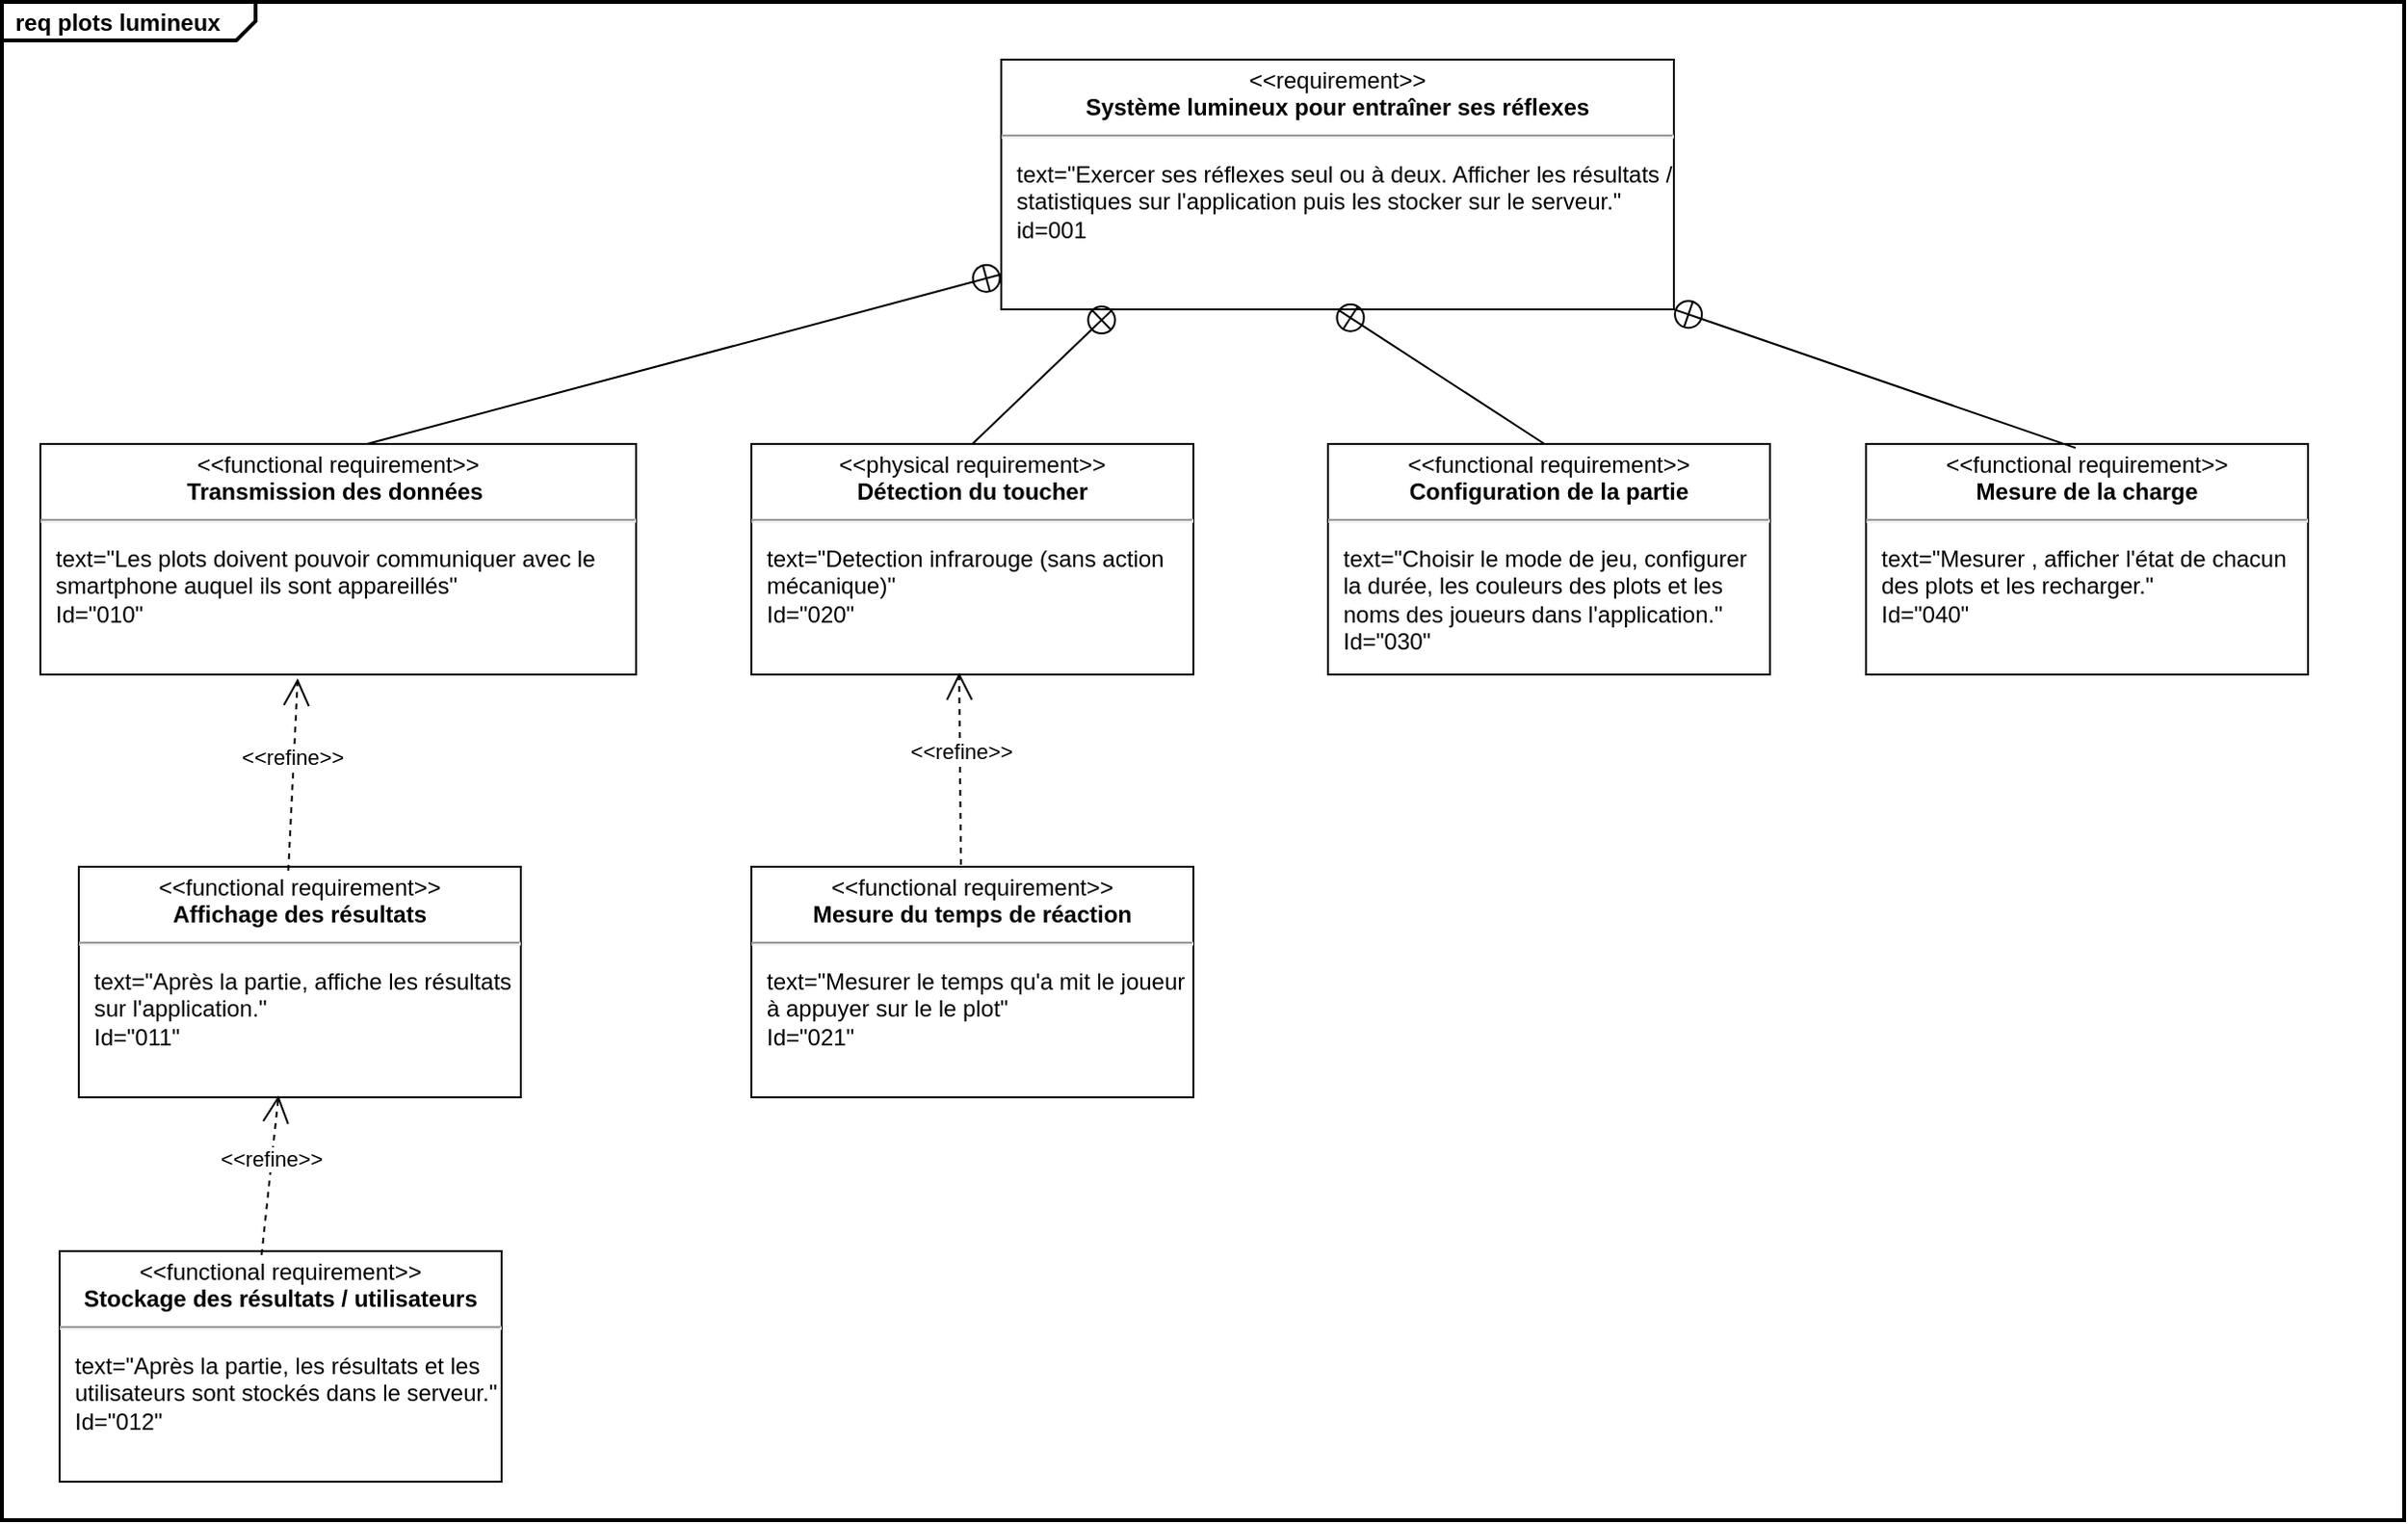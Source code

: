 <mxfile version="13.6.2" type="device"><diagram id="xEKONcXhp6gIXxUL8J_u" name="Page-1"><mxGraphModel dx="1422" dy="2111" grid="1" gridSize="10" guides="1" tooltips="1" connect="1" arrows="1" fold="1" page="1" pageScale="1" pageWidth="827" pageHeight="1169" math="0" shadow="0"><root><mxCell id="0"/><mxCell id="1" parent="0"/><mxCell id="A2YJ6pcdXGHkDEUpRYp5-1" value="&lt;p style=&quot;margin: 0px ; margin-top: 4px ; margin-left: 7px ; text-align: left&quot;&gt;&lt;span&gt;req&lt;/span&gt;&amp;nbsp;plots lumineux&lt;/p&gt;" style="html=1;shape=mxgraph.sysml.package;overflow=fill;labelX=132;strokeWidth=2;align=center;fontStyle=1" vertex="1" parent="1"><mxGeometry x="100" y="-10" width="1250" height="790" as="geometry"/></mxCell><mxCell id="A2YJ6pcdXGHkDEUpRYp5-3" value="&lt;p style=&quot;margin: 0px ; margin-top: 4px ; text-align: center&quot;&gt;&amp;lt;&amp;lt;requirement&amp;gt;&amp;gt;&lt;br&gt;&lt;b&gt;Système lumineux pour entraîner ses réflexes&lt;/b&gt;&lt;/p&gt;&lt;hr&gt;&lt;p&gt;&lt;/p&gt;&lt;p style=&quot;margin: 0px 0px 0px 8px ; text-align: left&quot;&gt;text=&quot;Exercer ses réflexes seul ou à deux. Afficher les résultats / statistiques sur l'application puis les stocker sur le serveur.&quot;&lt;/p&gt;&lt;p style=&quot;margin: 0px 0px 0px 8px ; text-align: left&quot;&gt;id=001&lt;/p&gt;" style="shape=rect;overflow=fill;html=1;whiteSpace=wrap;align=center;" vertex="1" parent="1"><mxGeometry x="620" y="20" width="350" height="130" as="geometry"/></mxCell><mxCell id="A2YJ6pcdXGHkDEUpRYp5-4" value="&lt;p style=&quot;margin: 0px ; margin-top: 4px ; text-align: center&quot;&gt;&amp;lt;&amp;lt;functional requirement&amp;gt;&amp;gt;&lt;br&gt;&lt;b&gt;Mesure du temps de réaction&lt;/b&gt;&lt;br&gt;&lt;/p&gt;&lt;hr&gt;&lt;p&gt;&lt;/p&gt;&lt;p style=&quot;margin: 0px ; margin-left: 8px ; text-align: left&quot;&gt;text=&quot;Mesurer le temps qu'a mit le joueur à appuyer sur le le plot&quot;&lt;br&gt;Id=&quot;021&quot;&lt;/p&gt;" style="shape=rect;overflow=fill;html=1;whiteSpace=wrap;align=center;" vertex="1" parent="1"><mxGeometry x="490" y="440" width="230" height="120" as="geometry"/></mxCell><mxCell id="A2YJ6pcdXGHkDEUpRYp5-5" value="&lt;p style=&quot;margin: 0px ; margin-top: 4px ; text-align: center&quot;&gt;&amp;lt;&amp;lt;physical requirement&amp;gt;&amp;gt;&lt;br&gt;&lt;b&gt;Détection du toucher&lt;/b&gt;&lt;br&gt;&lt;/p&gt;&lt;hr&gt;&lt;p&gt;&lt;/p&gt;&lt;p style=&quot;margin: 0px ; margin-left: 8px ; text-align: left&quot;&gt;text=&quot;Detection infrarouge (sans action mécanique)&quot;&lt;br&gt;Id=&quot;020&quot;&lt;/p&gt;" style="shape=rect;overflow=fill;html=1;whiteSpace=wrap;align=center;" vertex="1" parent="1"><mxGeometry x="490" y="220" width="230" height="120" as="geometry"/></mxCell><mxCell id="A2YJ6pcdXGHkDEUpRYp5-6" value="&lt;p style=&quot;margin: 0px ; margin-top: 4px ; text-align: center&quot;&gt;&amp;lt;&amp;lt;functional&amp;nbsp;requirement&amp;gt;&amp;gt;&lt;br&gt;&lt;b&gt;Transmission des données&amp;nbsp;&lt;/b&gt;&lt;br&gt;&lt;/p&gt;&lt;hr&gt;&lt;p&gt;&lt;/p&gt;&lt;p style=&quot;margin: 0px ; margin-left: 8px ; text-align: left&quot;&gt;text=&quot;Les plots doivent pouvoir communiquer avec le smartphone auquel ils sont appareillés&quot;&lt;br&gt;Id=&quot;010&quot;&lt;/p&gt;" style="shape=rect;overflow=fill;html=1;whiteSpace=wrap;align=center;" vertex="1" parent="1"><mxGeometry x="120" y="220" width="310" height="120" as="geometry"/></mxCell><mxCell id="A2YJ6pcdXGHkDEUpRYp5-7" value="&lt;p style=&quot;margin: 0px ; margin-top: 4px ; text-align: center&quot;&gt;&amp;lt;&amp;lt;functional requirement&amp;gt;&amp;gt;&lt;br&gt;&lt;b&gt;Mesure de la charge&lt;/b&gt;&lt;/p&gt;&lt;hr&gt;&lt;p&gt;&lt;/p&gt;&lt;p style=&quot;margin: 0px ; margin-left: 8px ; text-align: left&quot;&gt;text=&quot;Mesurer , afficher l'état de chacun des plots et les recharger.&quot;&lt;br&gt;Id=&quot;040&quot;&lt;/p&gt;" style="shape=rect;overflow=fill;html=1;whiteSpace=wrap;align=center;" vertex="1" parent="1"><mxGeometry x="1070" y="220" width="230" height="120" as="geometry"/></mxCell><mxCell id="A2YJ6pcdXGHkDEUpRYp5-9" value="&lt;p style=&quot;margin: 0px ; margin-top: 4px ; text-align: center&quot;&gt;&amp;lt;&amp;lt;functional requirement&amp;gt;&amp;gt;&lt;br&gt;&lt;b&gt;Configuration de la partie&lt;/b&gt;&lt;/p&gt;&lt;hr&gt;&lt;p&gt;&lt;/p&gt;&lt;p style=&quot;margin: 0px ; margin-left: 8px ; text-align: left&quot;&gt;text=&quot;Choisir le mode de jeu, configurer la durée, les couleurs des plots et les noms des joueurs dans l'application.&quot;&lt;br&gt;Id=&quot;030&quot;&lt;/p&gt;" style="shape=rect;overflow=fill;html=1;whiteSpace=wrap;align=center;" vertex="1" parent="1"><mxGeometry x="790" y="220" width="230" height="120" as="geometry"/></mxCell><mxCell id="A2YJ6pcdXGHkDEUpRYp5-13" value="" style="endArrow=none;startArrow=circlePlus;endFill=0;startFill=0;endSize=8;html=1;exitX=0.5;exitY=1;exitDx=0;exitDy=0;" edge="1" parent="1" source="A2YJ6pcdXGHkDEUpRYp5-3"><mxGeometry width="160" relative="1" as="geometry"><mxPoint x="631.1" y="152.98" as="sourcePoint"/><mxPoint x="902.692" y="220" as="targetPoint"/></mxGeometry></mxCell><mxCell id="A2YJ6pcdXGHkDEUpRYp5-14" value="" style="endArrow=none;startArrow=circlePlus;endFill=0;startFill=0;endSize=8;html=1;exitX=1;exitY=1;exitDx=0;exitDy=0;entryX=0.474;entryY=0.017;entryDx=0;entryDy=0;entryPerimeter=0;" edge="1" parent="1" source="A2YJ6pcdXGHkDEUpRYp5-3" target="A2YJ6pcdXGHkDEUpRYp5-7"><mxGeometry width="160" relative="1" as="geometry"><mxPoint x="641.1" y="162.98" as="sourcePoint"/><mxPoint x="410" y="240" as="targetPoint"/></mxGeometry></mxCell><mxCell id="A2YJ6pcdXGHkDEUpRYp5-16" value="" style="endArrow=none;startArrow=circlePlus;endFill=0;startFill=0;endSize=8;html=1;entryX=0.5;entryY=0;entryDx=0;entryDy=0;" edge="1" parent="1" target="A2YJ6pcdXGHkDEUpRYp5-5"><mxGeometry width="160" relative="1" as="geometry"><mxPoint x="678" y="150" as="sourcePoint"/><mxPoint x="912.692" y="230" as="targetPoint"/></mxGeometry></mxCell><mxCell id="A2YJ6pcdXGHkDEUpRYp5-21" value="" style="endArrow=none;startArrow=circlePlus;endFill=0;startFill=0;endSize=8;html=1;" edge="1" parent="1" source="A2YJ6pcdXGHkDEUpRYp5-3"><mxGeometry width="160" relative="1" as="geometry"><mxPoint x="333" y="160" as="sourcePoint"/><mxPoint x="290" y="220" as="targetPoint"/></mxGeometry></mxCell><mxCell id="A2YJ6pcdXGHkDEUpRYp5-23" value="&lt;p style=&quot;margin: 0px ; margin-top: 4px ; text-align: center&quot;&gt;&amp;lt;&amp;lt;functional requirement&amp;gt;&amp;gt;&lt;br&gt;&lt;b&gt;Affichage des résultats&lt;/b&gt;&lt;/p&gt;&lt;hr&gt;&lt;p&gt;&lt;/p&gt;&lt;p style=&quot;margin: 0px ; margin-left: 8px ; text-align: left&quot;&gt;text=&quot;Après la partie, affiche les résultats sur l'application.&quot;&lt;br&gt;Id=&quot;011&quot;&lt;/p&gt;" style="shape=rect;overflow=fill;html=1;whiteSpace=wrap;align=center;" vertex="1" parent="1"><mxGeometry x="140" y="440" width="230" height="120" as="geometry"/></mxCell><mxCell id="A2YJ6pcdXGHkDEUpRYp5-24" value="&lt;p style=&quot;margin: 0px ; margin-top: 4px ; text-align: center&quot;&gt;&amp;lt;&amp;lt;functional requirement&amp;gt;&amp;gt;&lt;br&gt;&lt;b&gt;Stockage des résultats / utilisateurs&lt;/b&gt;&lt;/p&gt;&lt;hr&gt;&lt;p&gt;&lt;/p&gt;&lt;p style=&quot;margin: 0px ; margin-left: 8px ; text-align: left&quot;&gt;text=&quot;Après la partie, les résultats et les utilisateurs sont stockés dans le serveur.&quot;&lt;br&gt;Id=&quot;012&quot;&lt;/p&gt;" style="shape=rect;overflow=fill;html=1;whiteSpace=wrap;align=center;" vertex="1" parent="1"><mxGeometry x="130" y="640" width="230" height="120" as="geometry"/></mxCell><mxCell id="A2YJ6pcdXGHkDEUpRYp5-29" value="&amp;lt;&amp;lt;refine&amp;gt;&amp;gt;" style="edgeStyle=none;html=1;endArrow=open;endSize=12;dashed=1;verticalAlign=bottom;exitX=0.474;exitY=0.017;exitDx=0;exitDy=0;exitPerimeter=0;entryX=0.432;entryY=1.017;entryDx=0;entryDy=0;entryPerimeter=0;" edge="1" parent="1" source="A2YJ6pcdXGHkDEUpRYp5-23" target="A2YJ6pcdXGHkDEUpRYp5-6"><mxGeometry width="160" relative="1" as="geometry"><mxPoint x="175" y="390" as="sourcePoint"/><mxPoint x="335" y="390" as="targetPoint"/></mxGeometry></mxCell><mxCell id="A2YJ6pcdXGHkDEUpRYp5-30" value="&amp;lt;&amp;lt;refine&amp;gt;&amp;gt;" style="edgeStyle=none;html=1;endArrow=open;endSize=12;dashed=1;verticalAlign=bottom;exitX=0.474;exitY=-0.008;exitDx=0;exitDy=0;exitPerimeter=0;entryX=0.47;entryY=0.992;entryDx=0;entryDy=0;entryPerimeter=0;" edge="1" parent="1" source="A2YJ6pcdXGHkDEUpRYp5-4" target="A2YJ6pcdXGHkDEUpRYp5-5"><mxGeometry width="160" relative="1" as="geometry"><mxPoint x="500" y="384.5" as="sourcePoint"/><mxPoint x="615" y="342" as="targetPoint"/></mxGeometry></mxCell><mxCell id="A2YJ6pcdXGHkDEUpRYp5-32" value="&amp;lt;&amp;lt;refine&amp;gt;&amp;gt;" style="edgeStyle=none;html=1;endArrow=open;endSize=12;dashed=1;verticalAlign=bottom;entryX=0.452;entryY=0.992;entryDx=0;entryDy=0;entryPerimeter=0;exitX=0.457;exitY=0.017;exitDx=0;exitDy=0;exitPerimeter=0;" edge="1" parent="1" source="A2YJ6pcdXGHkDEUpRYp5-24" target="A2YJ6pcdXGHkDEUpRYp5-23"><mxGeometry width="160" relative="1" as="geometry"><mxPoint x="150" y="600" as="sourcePoint"/><mxPoint x="310" y="600" as="targetPoint"/></mxGeometry></mxCell></root></mxGraphModel></diagram></mxfile>